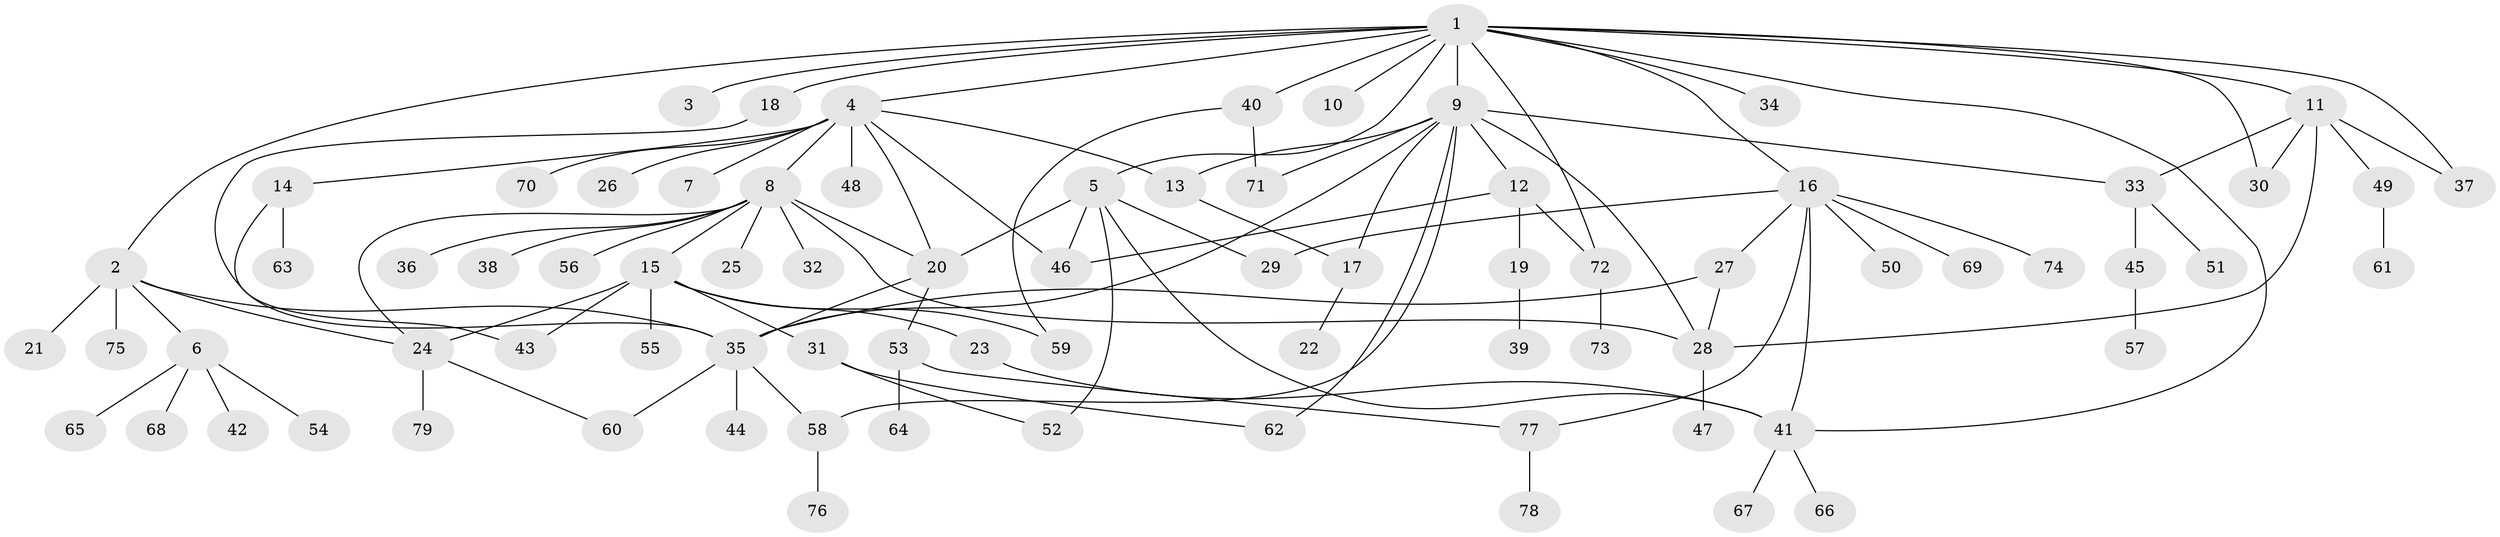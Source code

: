 // Generated by graph-tools (version 1.1) at 2025/11/02/27/25 16:11:11]
// undirected, 79 vertices, 109 edges
graph export_dot {
graph [start="1"]
  node [color=gray90,style=filled];
  1;
  2;
  3;
  4;
  5;
  6;
  7;
  8;
  9;
  10;
  11;
  12;
  13;
  14;
  15;
  16;
  17;
  18;
  19;
  20;
  21;
  22;
  23;
  24;
  25;
  26;
  27;
  28;
  29;
  30;
  31;
  32;
  33;
  34;
  35;
  36;
  37;
  38;
  39;
  40;
  41;
  42;
  43;
  44;
  45;
  46;
  47;
  48;
  49;
  50;
  51;
  52;
  53;
  54;
  55;
  56;
  57;
  58;
  59;
  60;
  61;
  62;
  63;
  64;
  65;
  66;
  67;
  68;
  69;
  70;
  71;
  72;
  73;
  74;
  75;
  76;
  77;
  78;
  79;
  1 -- 2;
  1 -- 3;
  1 -- 4;
  1 -- 5;
  1 -- 9;
  1 -- 10;
  1 -- 11;
  1 -- 16;
  1 -- 18;
  1 -- 30;
  1 -- 34;
  1 -- 37;
  1 -- 40;
  1 -- 41;
  1 -- 72;
  2 -- 6;
  2 -- 21;
  2 -- 24;
  2 -- 35;
  2 -- 75;
  4 -- 7;
  4 -- 8;
  4 -- 13;
  4 -- 14;
  4 -- 20;
  4 -- 26;
  4 -- 46;
  4 -- 48;
  4 -- 70;
  5 -- 20;
  5 -- 29;
  5 -- 41;
  5 -- 46;
  5 -- 52;
  6 -- 42;
  6 -- 54;
  6 -- 65;
  6 -- 68;
  8 -- 15;
  8 -- 20;
  8 -- 24;
  8 -- 25;
  8 -- 28;
  8 -- 32;
  8 -- 36;
  8 -- 38;
  8 -- 56;
  9 -- 12;
  9 -- 13;
  9 -- 17;
  9 -- 28;
  9 -- 33;
  9 -- 35;
  9 -- 58;
  9 -- 62;
  9 -- 71;
  11 -- 28;
  11 -- 30;
  11 -- 33;
  11 -- 37;
  11 -- 49;
  12 -- 19;
  12 -- 46;
  12 -- 72;
  13 -- 17;
  14 -- 43;
  14 -- 63;
  15 -- 23;
  15 -- 24;
  15 -- 31;
  15 -- 43;
  15 -- 55;
  15 -- 59;
  16 -- 27;
  16 -- 29;
  16 -- 41;
  16 -- 50;
  16 -- 69;
  16 -- 74;
  16 -- 77;
  17 -- 22;
  18 -- 35;
  19 -- 39;
  20 -- 35;
  20 -- 53;
  23 -- 41;
  24 -- 60;
  24 -- 79;
  27 -- 28;
  27 -- 35;
  28 -- 47;
  31 -- 52;
  31 -- 62;
  33 -- 45;
  33 -- 51;
  35 -- 44;
  35 -- 58;
  35 -- 60;
  40 -- 59;
  40 -- 71;
  41 -- 66;
  41 -- 67;
  45 -- 57;
  49 -- 61;
  53 -- 64;
  53 -- 77;
  58 -- 76;
  72 -- 73;
  77 -- 78;
}
